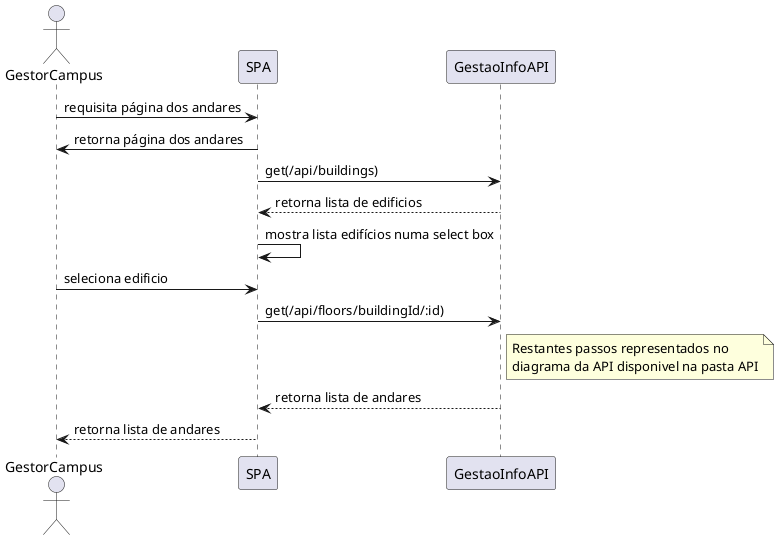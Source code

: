 @startuml

actor GestorCampus as User

participant SPA
participant "GestaoInfoAPI" as API

User -> SPA: requisita página dos andares
SPA -> User: retorna página dos andares

SPA -> API: get(/api/buildings)
API --> SPA: retorna lista de edificios

SPA -> SPA: mostra lista edifícios numa select box

User -> SPA: seleciona edificio

SPA -> API: get(/api/floors/buildingId/:id)

note right of API 
    Restantes passos representados no 
    diagrama da API disponivel na pasta API
end note

API --> SPA: retorna lista de andares
SPA --> User: retorna lista de andares

@enduml
